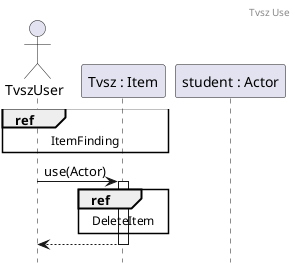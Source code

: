 @startuml TvszUse
header Tvsz Use
hide footbox

' might be wise to rename this xd
actor Actor_ as "TvszUser"
participant Item as "Tvsz : Item"
participant Actor as "student : Actor"
ref over Actor_, Item: ItemFinding

Actor_ -> Item ++ : use(Actor)
ref over Item: DeleteItem
return

@enduml